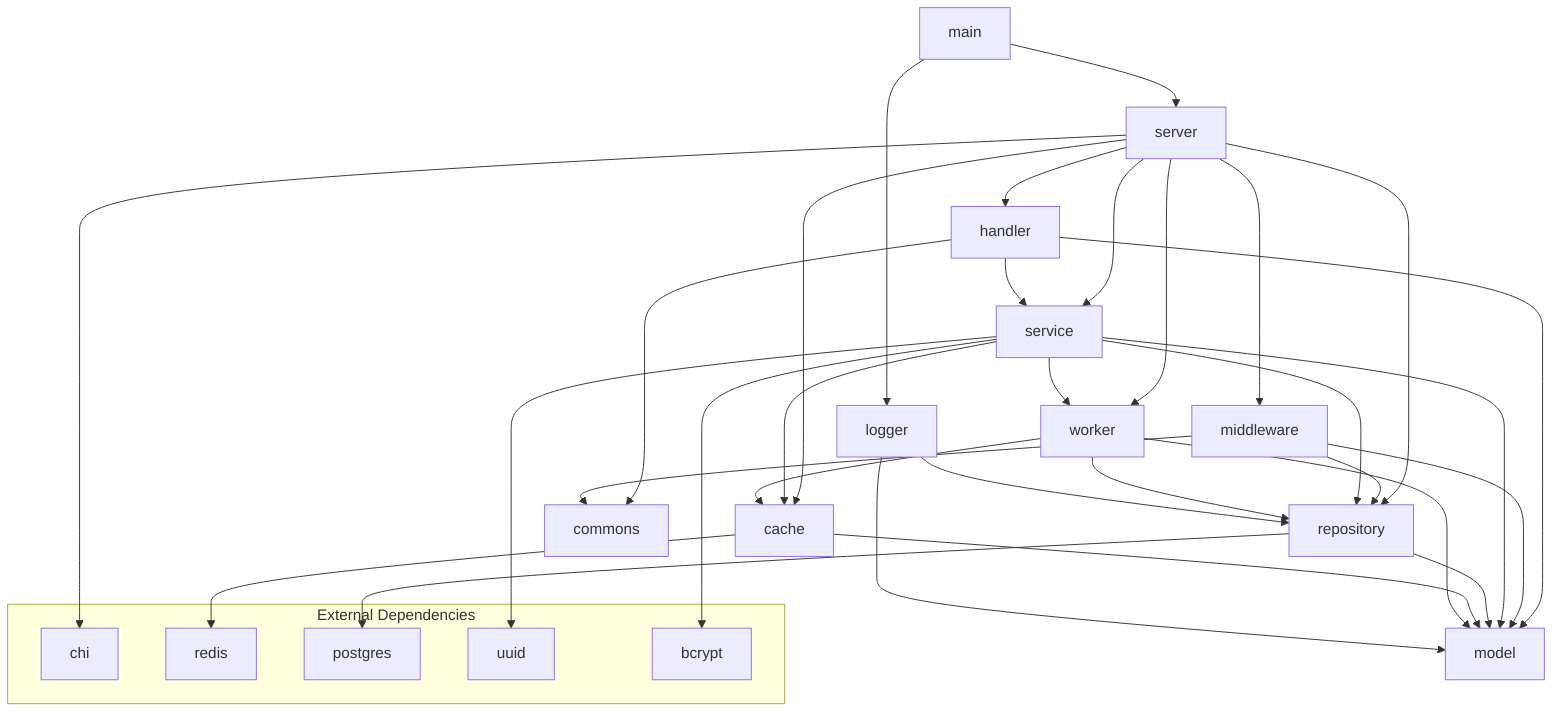 graph TD
    A[main] --> B[server]
    A --> C[logger]
    
    B --> D[handler]
    B --> E[middleware]
    B --> F[service]
    B --> G[repository]
    B --> H[cache]
    B --> I[worker]
    
    D --> F
    D --> J[model]
    D --> K[commons]
    
    E --> G
    E --> J
    E --> K
    
    F --> G
    F --> H
    F --> I
    F --> J
    
    G --> J
    
    H --> J
    
    I --> J
    I --> G
    I --> H
    
    C --> G
    C --> J

    subgraph External Dependencies
        L[chi]
        M[redis]
        N[postgres]
        O[uuid]
        P[bcrypt]
    end

    B --> L
    H --> M
    G --> N
    F --> O
    F --> P
